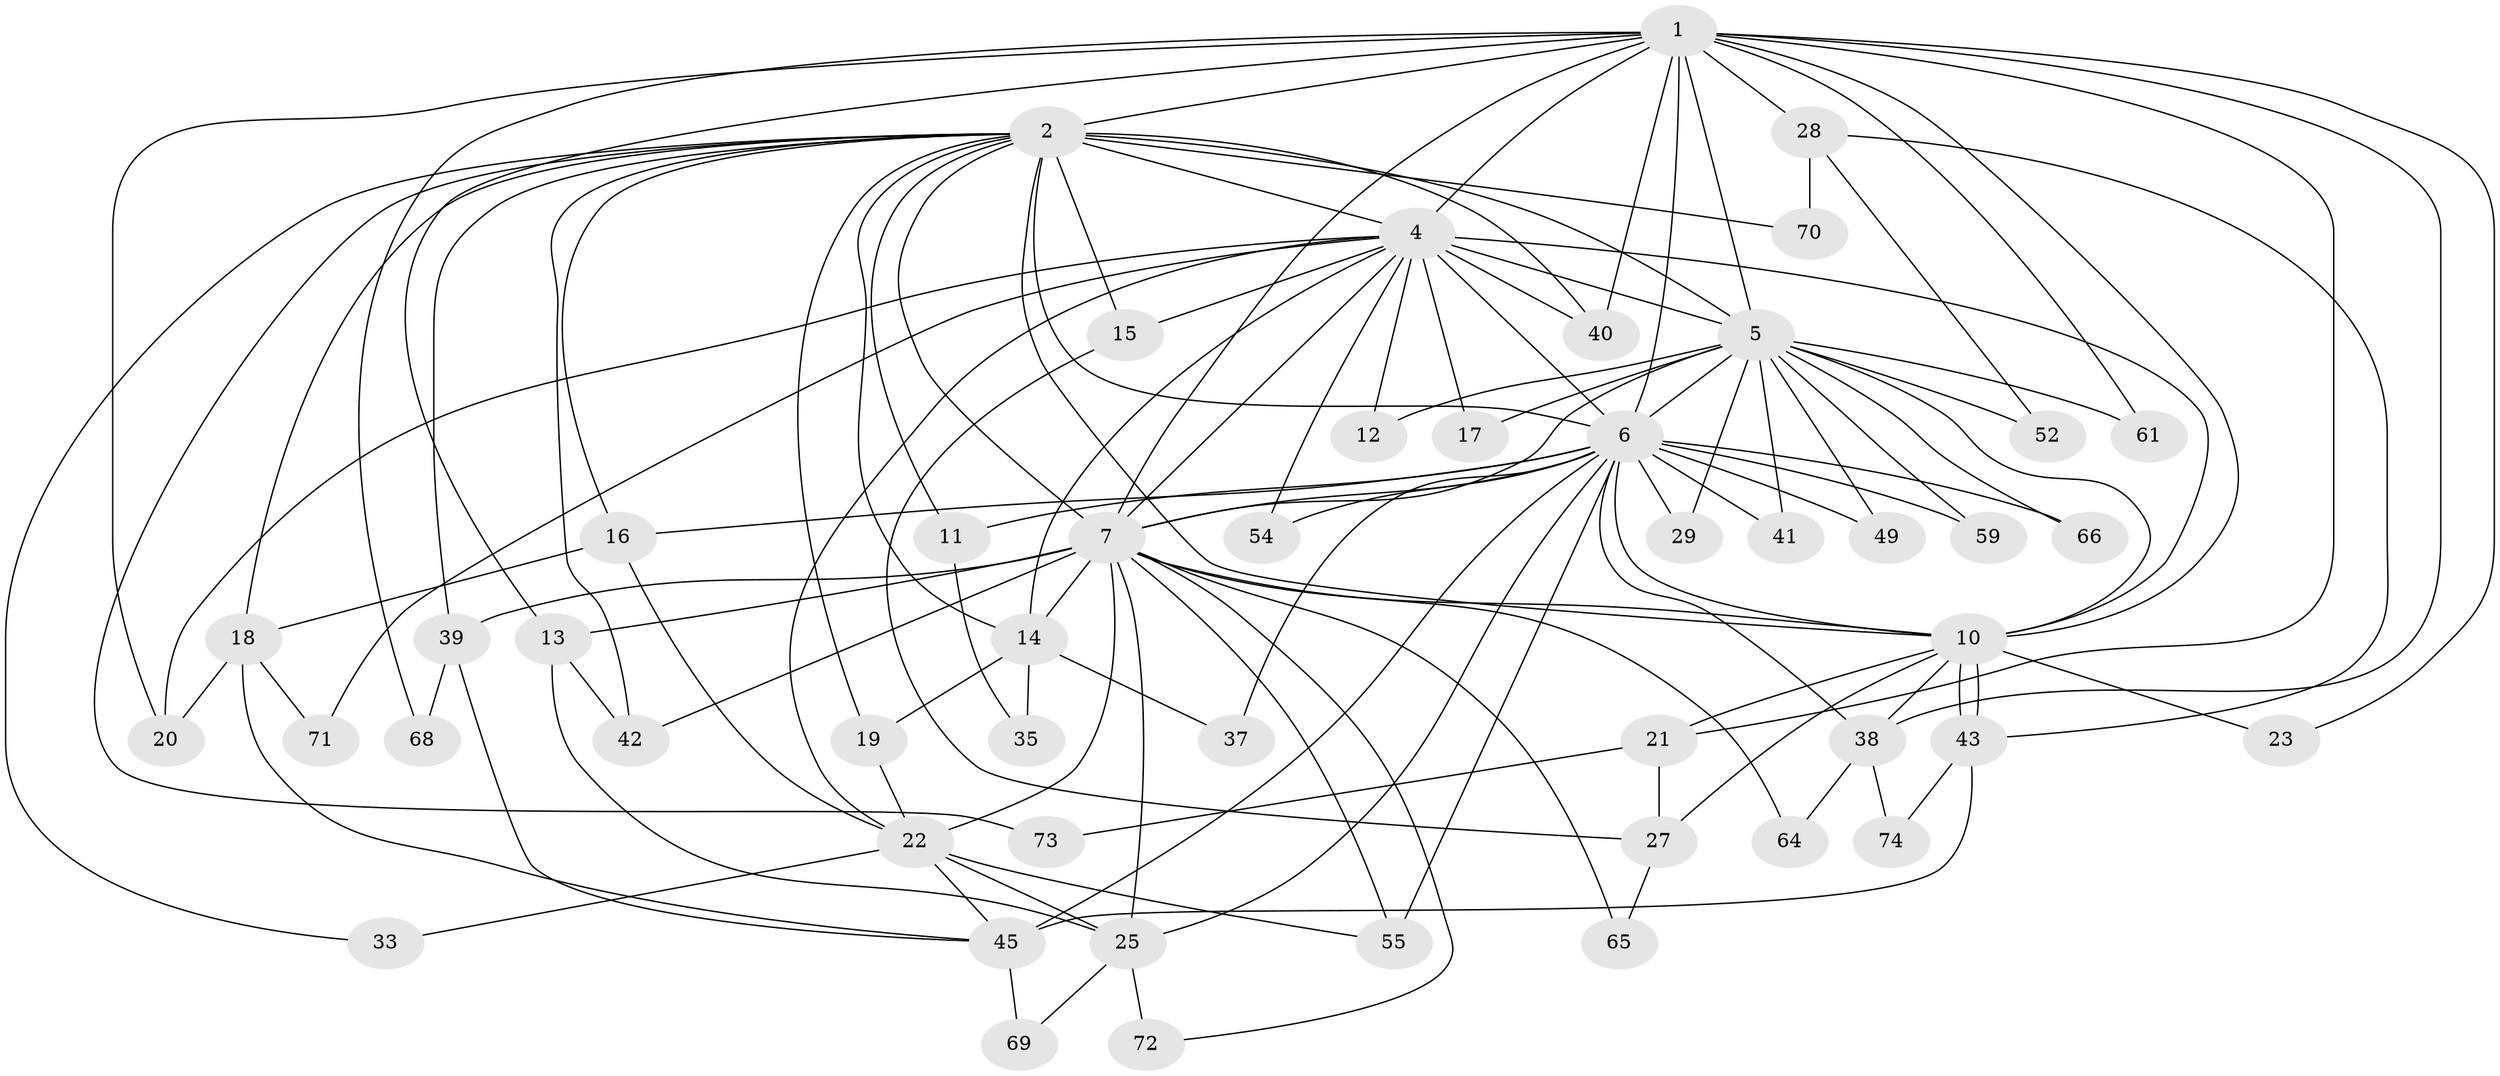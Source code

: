 // original degree distribution, {13: 0.013513513513513514, 16: 0.02702702702702703, 19: 0.013513513513513514, 20: 0.013513513513513514, 21: 0.013513513513513514, 18: 0.013513513513513514, 17: 0.02702702702702703, 10: 0.013513513513513514, 4: 0.10810810810810811, 2: 0.47297297297297297, 5: 0.05405405405405406, 3: 0.20270270270270271, 6: 0.02702702702702703}
// Generated by graph-tools (version 1.1) at 2025/11/02/27/25 16:11:07]
// undirected, 50 vertices, 121 edges
graph export_dot {
graph [start="1"]
  node [color=gray90,style=filled];
  1 [super="+8"];
  2 [super="+3"];
  4 [super="+26"];
  5 [super="+32"];
  6 [super="+9"];
  7 [super="+53"];
  10 [super="+24"];
  11 [super="+44"];
  12;
  13;
  14 [super="+30"];
  15;
  16 [super="+31"];
  17;
  18 [super="+56"];
  19 [super="+67"];
  20 [super="+46"];
  21 [super="+50"];
  22 [super="+36"];
  23;
  25 [super="+34"];
  27 [super="+63"];
  28 [super="+51"];
  29;
  33;
  35;
  37;
  38 [super="+47"];
  39 [super="+60"];
  40 [super="+62"];
  41;
  42 [super="+58"];
  43 [super="+48"];
  45;
  49;
  52;
  54;
  55 [super="+57"];
  59;
  61;
  64;
  65;
  66;
  68;
  69;
  70;
  71;
  72;
  73;
  74;
  1 -- 2 [weight=4];
  1 -- 4 [weight=3];
  1 -- 5 [weight=2];
  1 -- 6 [weight=4];
  1 -- 7 [weight=2];
  1 -- 10 [weight=2];
  1 -- 20;
  1 -- 23;
  1 -- 28 [weight=2];
  1 -- 61;
  1 -- 68;
  1 -- 13;
  1 -- 21 [weight=2];
  1 -- 38;
  1 -- 40;
  2 -- 4 [weight=2];
  2 -- 5 [weight=2];
  2 -- 6 [weight=4];
  2 -- 7 [weight=2];
  2 -- 10 [weight=2];
  2 -- 15;
  2 -- 19;
  2 -- 40;
  2 -- 70;
  2 -- 73;
  2 -- 33;
  2 -- 39;
  2 -- 11;
  2 -- 16 [weight=2];
  2 -- 18;
  2 -- 42;
  2 -- 14;
  4 -- 5;
  4 -- 6 [weight=2];
  4 -- 7;
  4 -- 10;
  4 -- 12;
  4 -- 14;
  4 -- 15;
  4 -- 17;
  4 -- 54;
  4 -- 71;
  4 -- 20;
  4 -- 22;
  4 -- 40;
  5 -- 6 [weight=2];
  5 -- 7;
  5 -- 10 [weight=3];
  5 -- 12;
  5 -- 17;
  5 -- 29;
  5 -- 41;
  5 -- 49;
  5 -- 52;
  5 -- 59;
  5 -- 61;
  5 -- 66;
  6 -- 7 [weight=2];
  6 -- 10 [weight=2];
  6 -- 16;
  6 -- 25;
  6 -- 37;
  6 -- 38;
  6 -- 41;
  6 -- 45;
  6 -- 49;
  6 -- 54;
  6 -- 59;
  6 -- 66;
  6 -- 29;
  6 -- 11;
  6 -- 55;
  7 -- 10;
  7 -- 13;
  7 -- 14;
  7 -- 22;
  7 -- 39;
  7 -- 42;
  7 -- 64;
  7 -- 65;
  7 -- 72;
  7 -- 25;
  7 -- 55;
  10 -- 21;
  10 -- 23;
  10 -- 27;
  10 -- 38;
  10 -- 43;
  10 -- 43;
  11 -- 35;
  13 -- 42;
  13 -- 25;
  14 -- 19;
  14 -- 35;
  14 -- 37;
  15 -- 27;
  16 -- 18;
  16 -- 22;
  18 -- 20;
  18 -- 45;
  18 -- 71;
  19 -- 22;
  21 -- 73;
  21 -- 27;
  22 -- 25;
  22 -- 33;
  22 -- 45;
  22 -- 55;
  25 -- 72;
  25 -- 69;
  27 -- 65;
  28 -- 70;
  28 -- 43;
  28 -- 52;
  38 -- 74;
  38 -- 64;
  39 -- 68;
  39 -- 45;
  43 -- 74;
  43 -- 45;
  45 -- 69;
}
